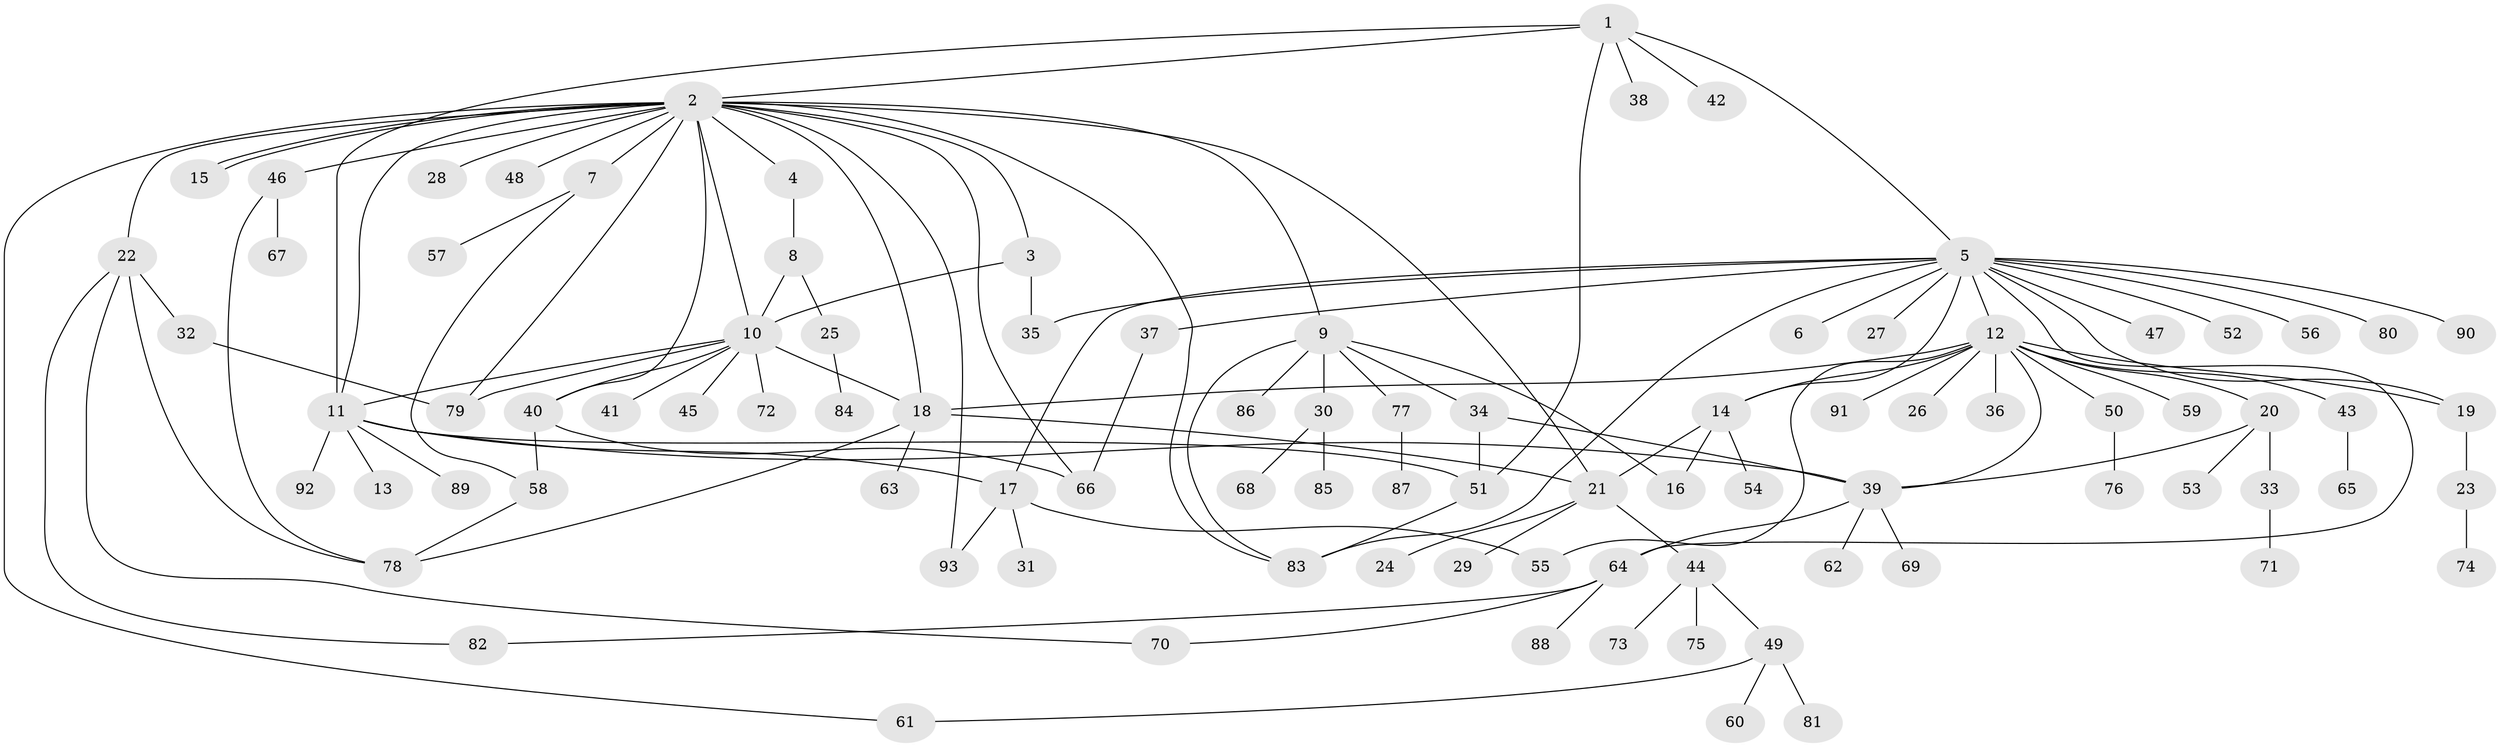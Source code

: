 // Generated by graph-tools (version 1.1) at 2025/47/03/09/25 04:47:16]
// undirected, 93 vertices, 129 edges
graph export_dot {
graph [start="1"]
  node [color=gray90,style=filled];
  1;
  2;
  3;
  4;
  5;
  6;
  7;
  8;
  9;
  10;
  11;
  12;
  13;
  14;
  15;
  16;
  17;
  18;
  19;
  20;
  21;
  22;
  23;
  24;
  25;
  26;
  27;
  28;
  29;
  30;
  31;
  32;
  33;
  34;
  35;
  36;
  37;
  38;
  39;
  40;
  41;
  42;
  43;
  44;
  45;
  46;
  47;
  48;
  49;
  50;
  51;
  52;
  53;
  54;
  55;
  56;
  57;
  58;
  59;
  60;
  61;
  62;
  63;
  64;
  65;
  66;
  67;
  68;
  69;
  70;
  71;
  72;
  73;
  74;
  75;
  76;
  77;
  78;
  79;
  80;
  81;
  82;
  83;
  84;
  85;
  86;
  87;
  88;
  89;
  90;
  91;
  92;
  93;
  1 -- 2;
  1 -- 5;
  1 -- 11;
  1 -- 38;
  1 -- 42;
  1 -- 51;
  2 -- 3;
  2 -- 4;
  2 -- 7;
  2 -- 9;
  2 -- 10;
  2 -- 11;
  2 -- 15;
  2 -- 15;
  2 -- 18;
  2 -- 21;
  2 -- 22;
  2 -- 28;
  2 -- 40;
  2 -- 46;
  2 -- 48;
  2 -- 61;
  2 -- 66;
  2 -- 79;
  2 -- 83;
  2 -- 93;
  3 -- 10;
  3 -- 35;
  4 -- 8;
  5 -- 6;
  5 -- 12;
  5 -- 14;
  5 -- 17;
  5 -- 19;
  5 -- 27;
  5 -- 35;
  5 -- 37;
  5 -- 47;
  5 -- 52;
  5 -- 56;
  5 -- 64;
  5 -- 80;
  5 -- 83;
  5 -- 90;
  7 -- 57;
  7 -- 58;
  8 -- 10;
  8 -- 25;
  9 -- 16;
  9 -- 30;
  9 -- 34;
  9 -- 77;
  9 -- 83;
  9 -- 86;
  10 -- 11;
  10 -- 18;
  10 -- 40;
  10 -- 41;
  10 -- 45;
  10 -- 72;
  10 -- 79;
  11 -- 13;
  11 -- 17;
  11 -- 39;
  11 -- 51;
  11 -- 89;
  11 -- 92;
  12 -- 14;
  12 -- 18;
  12 -- 19;
  12 -- 20;
  12 -- 26;
  12 -- 36;
  12 -- 39;
  12 -- 43;
  12 -- 50;
  12 -- 55;
  12 -- 59;
  12 -- 91;
  14 -- 16;
  14 -- 21;
  14 -- 54;
  17 -- 31;
  17 -- 55;
  17 -- 93;
  18 -- 21;
  18 -- 63;
  18 -- 78;
  19 -- 23;
  20 -- 33;
  20 -- 39;
  20 -- 53;
  21 -- 24;
  21 -- 29;
  21 -- 44;
  22 -- 32;
  22 -- 70;
  22 -- 78;
  22 -- 82;
  23 -- 74;
  25 -- 84;
  30 -- 68;
  30 -- 85;
  32 -- 79;
  33 -- 71;
  34 -- 39;
  34 -- 51;
  37 -- 66;
  39 -- 62;
  39 -- 64;
  39 -- 69;
  40 -- 58;
  40 -- 66;
  43 -- 65;
  44 -- 49;
  44 -- 73;
  44 -- 75;
  46 -- 67;
  46 -- 78;
  49 -- 60;
  49 -- 61;
  49 -- 81;
  50 -- 76;
  51 -- 83;
  58 -- 78;
  64 -- 70;
  64 -- 82;
  64 -- 88;
  77 -- 87;
}
